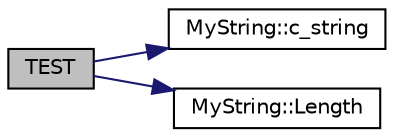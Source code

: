 digraph "TEST"
{
 // INTERACTIVE_SVG=YES
 // LATEX_PDF_SIZE
  bgcolor="transparent";
  edge [fontname="Helvetica",fontsize="10",labelfontname="Helvetica",labelfontsize="10"];
  node [fontname="Helvetica",fontsize="10",shape=record];
  rankdir="LR";
  Node1 [label="TEST",height=0.2,width=0.4,color="black", fillcolor="grey75", style="filled", fontcolor="black",tooltip=" "];
  Node1 -> Node2 [color="midnightblue",fontsize="10",style="solid",fontname="Helvetica"];
  Node2 [label="MyString::c_string",height=0.2,width=0.4,color="black",URL="$d9/d2f/class_my_string.html#a9cb12423190ba73bbd60f1854c76b801",tooltip=" "];
  Node1 -> Node3 [color="midnightblue",fontsize="10",style="solid",fontname="Helvetica"];
  Node3 [label="MyString::Length",height=0.2,width=0.4,color="black",URL="$d9/d2f/class_my_string.html#aa63d0332a20e86302501c8bd1db921c2",tooltip=" "];
}
